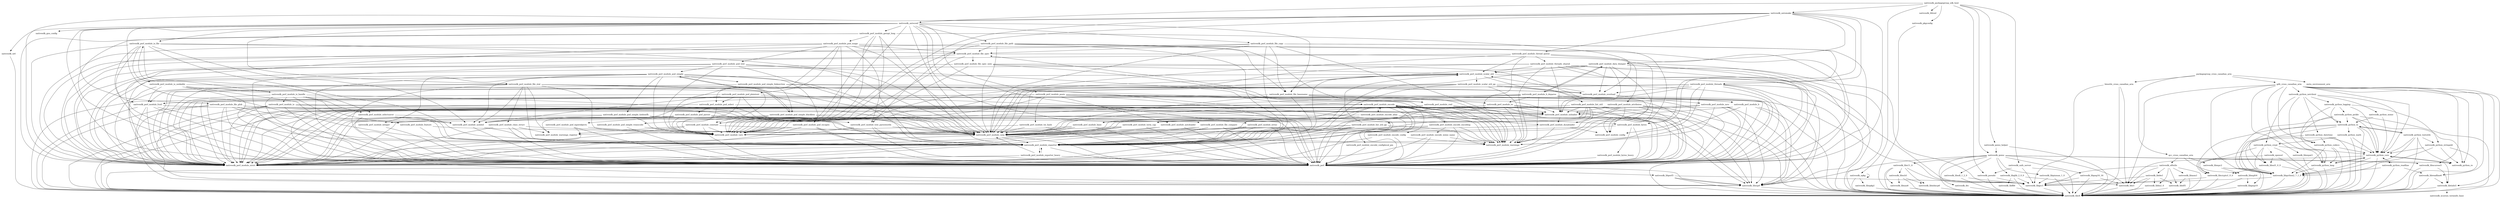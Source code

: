 digraph depends {
    node [shape=plaintext]
binutils_cross_canadian_arm -> nativesdk_libc6;
binutils_cross_canadian_arm -> nativesdk_libgcc1;
binutils_cross_canadian_arm -> nativesdk_libz1;
gcc_cross_canadian_arm -> nativesdk_elfutils;
gcc_cross_canadian_arm -> nativesdk_libmpc2;
gcc_cross_canadian_arm -> nativesdk_libmpfr4;
gdb_cross_canadian_arm -> nativesdk_libc6;
gdb_cross_canadian_arm -> nativesdk_libexpat1;
gdb_cross_canadian_arm -> nativesdk_libncurses5;
gdb_cross_canadian_arm -> nativesdk_libpython2_7_1_0;
gdb_cross_canadian_arm -> nativesdk_libreadline6;
gdb_cross_canadian_arm -> nativesdk_libtinfo5;
gdb_cross_canadian_arm -> nativesdk_libz1;
gdb_cross_canadian_arm -> nativesdk_python_codecs;
gdb_cross_canadian_arm -> nativesdk_python_core;
gdb_cross_canadian_arm -> nativesdk_python_lang;
gdb_cross_canadian_arm -> nativesdk_python_netclient;
gdb_cross_canadian_arm -> nativesdk_python_re;
nativesdk_autoconf -> nativesdk_gnu_config;
nativesdk_autoconf -> nativesdk_m4;
nativesdk_autoconf -> nativesdk_perl;
nativesdk_autoconf -> nativesdk_perl_module_carp;
nativesdk_autoconf -> nativesdk_perl_module_constant;
nativesdk_autoconf -> nativesdk_perl_module_errno;
nativesdk_autoconf -> nativesdk_perl_module_exporter;
nativesdk_autoconf -> nativesdk_perl_module_file_basename;
nativesdk_autoconf -> nativesdk_perl_module_file_compare;
nativesdk_autoconf -> nativesdk_perl_module_file_copy;
nativesdk_autoconf -> nativesdk_perl_module_file_glob;
nativesdk_autoconf -> nativesdk_perl_module_file_path;
nativesdk_autoconf -> nativesdk_perl_module_file_stat;
nativesdk_autoconf -> nativesdk_perl_module_getopt_long;
nativesdk_autoconf -> nativesdk_perl_module_io_file;
nativesdk_autoconf -> nativesdk_perl_module_posix;
nativesdk_automake -> nativesdk_autoconf;
nativesdk_automake -> nativesdk_perl;
nativesdk_automake -> nativesdk_perl_module_bytes;
nativesdk_automake -> nativesdk_perl_module_data_dumper;
nativesdk_automake -> nativesdk_perl_module_strict;
nativesdk_automake -> nativesdk_perl_module_text_parsewords;
nativesdk_automake -> nativesdk_perl_module_thread_queue;
nativesdk_automake -> nativesdk_perl_module_threads;
nativesdk_automake -> nativesdk_perl_module_vars;
nativesdk_dtc -> nativesdk_libc6;
nativesdk_elfutils -> nativesdk_libasm1;
nativesdk_elfutils -> nativesdk_libbz2_0;
nativesdk_elfutils -> nativesdk_libc6;
nativesdk_elfutils -> nativesdk_libdw1;
nativesdk_elfutils -> nativesdk_libelf1;
nativesdk_elfutils -> nativesdk_libgcc1;
nativesdk_elfutils -> nativesdk_libz1;
nativesdk_libasm1 -> nativesdk_libc6;
nativesdk_libasm1 -> nativesdk_libelf1;
nativesdk_libbz2_0 -> nativesdk_libc6;
nativesdk_libcrypto1_0_0 -> nativesdk_libc6;
nativesdk_libcrypto1_0_0 -> nativesdk_libgcc1;
nativesdk_libdw1 -> nativesdk_libbz2_0;
nativesdk_libdw1 -> nativesdk_libc6;
nativesdk_libdw1 -> nativesdk_libelf1;
nativesdk_libdw1 -> nativesdk_libgcc1;
nativesdk_libdw1 -> nativesdk_libz1;
nativesdk_libelf1 -> nativesdk_libc6;
nativesdk_libexpat1 -> nativesdk_libc6;
nativesdk_libffi6 -> nativesdk_libc6;
nativesdk_libgcc1 -> nativesdk_libc6;
nativesdk_libglib_2_0_0 -> nativesdk_libc6;
nativesdk_libglib_2_0_0 -> nativesdk_libffi6;
nativesdk_libglib_2_0_0 -> nativesdk_libgcc1;
nativesdk_libglib_2_0_0 -> nativesdk_libz1;
nativesdk_libgmp10 -> nativesdk_libc6;
nativesdk_libmpc2 -> nativesdk_libc6;
nativesdk_libmpc2 -> nativesdk_libgmp10;
nativesdk_libmpc2 -> nativesdk_libmpfr4;
nativesdk_libmpfr4 -> nativesdk_libc6;
nativesdk_libmpfr4 -> nativesdk_libgmp10;
nativesdk_libncurses5 -> nativesdk_libc6;
nativesdk_libncurses5 -> nativesdk_libtinfo5;
nativesdk_libopkg1 -> nativesdk_libc6;
nativesdk_libperl5 -> nativesdk_libc6;
nativesdk_libperl5 -> nativesdk_libgcc1;
nativesdk_libperl5 -> nativesdk_libssp0;
nativesdk_libpixman_1_0 -> nativesdk_libc6;
nativesdk_libpixman_1_0 -> nativesdk_libgcc1;
nativesdk_libpng16_16 -> nativesdk_libc6;
nativesdk_libpng16_16 -> nativesdk_libgcc1;
nativesdk_libpng16_16 -> nativesdk_libz1;
nativesdk_libpython2_7_1_0 -> nativesdk_libc6;
nativesdk_libpython2_7_1_0 -> nativesdk_libgcc1;
nativesdk_libreadline6 -> nativesdk_libc6;
nativesdk_libreadline6 -> nativesdk_libtinfo5;
nativesdk_libsdl_1_2_0 -> nativesdk_libc6;
nativesdk_libsdl_1_2_0 -> nativesdk_libgcc1;
nativesdk_libssl1_0_0 -> nativesdk_libc6;
nativesdk_libssl1_0_0 -> nativesdk_libcrypto1_0_0;
nativesdk_libssp0 -> nativesdk_libc6;
nativesdk_libtinfo5 -> nativesdk_libc6;
nativesdk_libtinfo5 -> nativesdk_ncurses_terminfo_base [style=dotted];
nativesdk_libx11_6 -> nativesdk_libc6;
nativesdk_libx11_6 -> nativesdk_libgcc1;
nativesdk_libx11_6 -> nativesdk_libxau6;
nativesdk_libx11_6 -> nativesdk_libxcb1;
nativesdk_libx11_6 -> nativesdk_libxdmcp6;
nativesdk_libxau6 -> nativesdk_libc6;
nativesdk_libxcb1 -> nativesdk_libc6;
nativesdk_libxcb1 -> nativesdk_libxau6;
nativesdk_libxcb1 -> nativesdk_libxdmcp6;
nativesdk_libxdmcp6 -> nativesdk_libc6;
nativesdk_libz1 -> nativesdk_libc6;
nativesdk_m4 -> nativesdk_libc6;
nativesdk_openssl -> nativesdk_libc6;
nativesdk_openssl -> nativesdk_libcrypto1_0_0;
nativesdk_openssl -> nativesdk_libssl1_0_0;
nativesdk_opkg -> nativesdk_libc6;
nativesdk_opkg -> nativesdk_libopkg1;
nativesdk_opkg -> nativesdk_opkg;
nativesdk_packagegroup_sdk_host -> nativesdk_autoconf;
nativesdk_packagegroup_sdk_host -> nativesdk_automake;
nativesdk_packagegroup_sdk_host -> nativesdk_libtool;
nativesdk_packagegroup_sdk_host -> nativesdk_opkg;
nativesdk_packagegroup_sdk_host -> nativesdk_pkgconfig;
nativesdk_packagegroup_sdk_host -> nativesdk_pseudo;
nativesdk_packagegroup_sdk_host -> nativesdk_qemu;
nativesdk_packagegroup_sdk_host -> nativesdk_qemu_helper;
nativesdk_packagegroup_sdk_host -> nativesdk_unfs_server;
nativesdk_perl -> nativesdk_libc6;
nativesdk_perl -> nativesdk_libperl5;
nativesdk_perl -> nativesdk_libssp0;
nativesdk_perl_module_attributes -> nativesdk_libc6;
nativesdk_perl_module_attributes -> nativesdk_libssp0;
nativesdk_perl_module_attributes -> nativesdk_perl;
nativesdk_perl_module_attributes -> nativesdk_perl_module_carp;
nativesdk_perl_module_attributes -> nativesdk_perl_module_exporter;
nativesdk_perl_module_attributes -> nativesdk_perl_module_strict;
nativesdk_perl_module_attributes -> nativesdk_perl_module_warnings;
nativesdk_perl_module_attributes -> nativesdk_perl_module_xsloader;
nativesdk_perl_module_autoloader -> nativesdk_perl;
nativesdk_perl_module_autoloader -> nativesdk_perl_module_carp;
nativesdk_perl_module_autoloader -> nativesdk_perl_module_strict;
nativesdk_perl_module_b -> nativesdk_libc6;
nativesdk_perl_module_b -> nativesdk_libssp0;
nativesdk_perl_module_b -> nativesdk_perl;
nativesdk_perl_module_b -> nativesdk_perl_module_exporter;
nativesdk_perl_module_b -> nativesdk_perl_module_strict;
nativesdk_perl_module_b -> nativesdk_perl_module_xsloader;
nativesdk_perl_module_b_deparse -> nativesdk_perl;
nativesdk_perl_module_b_deparse -> nativesdk_perl_module_b;
nativesdk_perl_module_b_deparse -> nativesdk_perl_module_carp;
nativesdk_perl_module_b_deparse -> nativesdk_perl_module_data_dumper;
nativesdk_perl_module_b_deparse -> nativesdk_perl_module_re;
nativesdk_perl_module_b_deparse -> nativesdk_perl_module_strict;
nativesdk_perl_module_b_deparse -> nativesdk_perl_module_vars;
nativesdk_perl_module_b_deparse -> nativesdk_perl_module_warnings;
nativesdk_perl_module_base -> nativesdk_perl;
nativesdk_perl_module_base -> nativesdk_perl_module_carp;
nativesdk_perl_module_base -> nativesdk_perl_module_strict;
nativesdk_perl_module_base -> nativesdk_perl_module_vars;
nativesdk_perl_module_bytes -> nativesdk_perl;
nativesdk_perl_module_bytes -> nativesdk_perl_module_bytes_heavy;
nativesdk_perl_module_bytes -> nativesdk_perl_module_carp;
nativesdk_perl_module_bytes_heavy -> nativesdk_perl;
nativesdk_perl_module_carp -> nativesdk_perl;
nativesdk_perl_module_carp -> nativesdk_perl_module_exporter;
nativesdk_perl_module_carp -> nativesdk_perl_module_strict;
nativesdk_perl_module_carp -> nativesdk_perl_module_warnings;
nativesdk_perl_module_class_struct -> nativesdk_perl;
nativesdk_perl_module_class_struct -> nativesdk_perl_module_carp;
nativesdk_perl_module_class_struct -> nativesdk_perl_module_exporter;
nativesdk_perl_module_class_struct -> nativesdk_perl_module_strict;
nativesdk_perl_module_class_struct -> nativesdk_perl_module_warnings_register;
nativesdk_perl_module_constant -> nativesdk_perl;
nativesdk_perl_module_constant -> nativesdk_perl_module_carp;
nativesdk_perl_module_constant -> nativesdk_perl_module_strict;
nativesdk_perl_module_constant -> nativesdk_perl_module_vars;
nativesdk_perl_module_constant -> nativesdk_perl_module_warnings_register;
nativesdk_perl_module_cwd -> nativesdk_libc6;
nativesdk_perl_module_cwd -> nativesdk_libssp0;
nativesdk_perl_module_cwd -> nativesdk_perl;
nativesdk_perl_module_cwd -> nativesdk_perl_module_dynaloader;
nativesdk_perl_module_cwd -> nativesdk_perl_module_exporter;
nativesdk_perl_module_cwd -> nativesdk_perl_module_file_spec;
nativesdk_perl_module_cwd -> nativesdk_perl_module_strict;
nativesdk_perl_module_cwd -> nativesdk_perl_module_vars;
nativesdk_perl_module_cwd -> nativesdk_perl_module_xsloader;
nativesdk_perl_module_data_dumper -> nativesdk_libc6;
nativesdk_perl_module_data_dumper -> nativesdk_libssp0;
nativesdk_perl_module_data_dumper -> nativesdk_perl;
nativesdk_perl_module_data_dumper -> nativesdk_perl_module_b_deparse;
nativesdk_perl_module_data_dumper -> nativesdk_perl_module_carp;
nativesdk_perl_module_data_dumper -> nativesdk_perl_module_config;
nativesdk_perl_module_data_dumper -> nativesdk_perl_module_exporter;
nativesdk_perl_module_data_dumper -> nativesdk_perl_module_overload;
nativesdk_perl_module_data_dumper -> nativesdk_perl_module_scalar_util;
nativesdk_perl_module_data_dumper -> nativesdk_perl_module_xsloader;
nativesdk_perl_module_dynaloader -> nativesdk_perl;
nativesdk_perl_module_dynaloader -> nativesdk_perl_module_carp;
nativesdk_perl_module_dynaloader -> nativesdk_perl_module_config;
nativesdk_perl_module_encode -> nativesdk_libc6;
nativesdk_perl_module_encode -> nativesdk_libssp0;
nativesdk_perl_module_encode -> nativesdk_perl;
nativesdk_perl_module_encode -> nativesdk_perl_module_base;
nativesdk_perl_module_encode -> nativesdk_perl_module_bytes;
nativesdk_perl_module_encode -> nativesdk_perl_module_carp;
nativesdk_perl_module_encode -> nativesdk_perl_module_encode_alias;
nativesdk_perl_module_encode -> nativesdk_perl_module_encode_config;
nativesdk_perl_module_encode -> nativesdk_perl_module_encode_configlocal_pm;
nativesdk_perl_module_encode -> nativesdk_perl_module_encode_encoding;
nativesdk_perl_module_encode -> nativesdk_perl_module_exporter;
nativesdk_perl_module_encode -> nativesdk_perl_module_strict;
nativesdk_perl_module_encode -> nativesdk_perl_module_warnings;
nativesdk_perl_module_encode -> nativesdk_perl_module_xsloader;
nativesdk_perl_module_encode_alias -> nativesdk_perl;
nativesdk_perl_module_encode_alias -> nativesdk_perl_module_base;
nativesdk_perl_module_encode_alias -> nativesdk_perl_module_encode;
nativesdk_perl_module_encode_alias -> nativesdk_perl_module_strict;
nativesdk_perl_module_encode_alias -> nativesdk_perl_module_warnings;
nativesdk_perl_module_encode_config -> nativesdk_perl;
nativesdk_perl_module_encode_config -> nativesdk_perl_module_strict;
nativesdk_perl_module_encode_config -> nativesdk_perl_module_warnings;
nativesdk_perl_module_encode_configlocal_pm -> nativesdk_perl;
nativesdk_perl_module_encode_encoding -> nativesdk_perl;
nativesdk_perl_module_encode_encoding -> nativesdk_perl_module_carp;
nativesdk_perl_module_encode_encoding -> nativesdk_perl_module_encode;
nativesdk_perl_module_encode_encoding -> nativesdk_perl_module_encode_mime_name;
nativesdk_perl_module_encode_encoding -> nativesdk_perl_module_strict;
nativesdk_perl_module_encode_encoding -> nativesdk_perl_module_warnings;
nativesdk_perl_module_encode_mime_name -> nativesdk_perl;
nativesdk_perl_module_encode_mime_name -> nativesdk_perl_module_strict;
nativesdk_perl_module_encode_mime_name -> nativesdk_perl_module_warnings;
nativesdk_perl_module_errno -> nativesdk_perl;
nativesdk_perl_module_errno -> nativesdk_perl_module_carp;
nativesdk_perl_module_errno -> nativesdk_perl_module_exporter;
nativesdk_perl_module_errno -> nativesdk_perl_module_strict;
nativesdk_perl_module_exporter -> nativesdk_perl;
nativesdk_perl_module_exporter -> nativesdk_perl_module_exporter_heavy;
nativesdk_perl_module_exporter_heavy -> nativesdk_perl;
nativesdk_perl_module_exporter_heavy -> nativesdk_perl_module_carp;
nativesdk_perl_module_exporter_heavy -> nativesdk_perl_module_exporter;
nativesdk_perl_module_exporter_heavy -> nativesdk_perl_module_strict;
nativesdk_perl_module_fcntl -> nativesdk_libc6;
nativesdk_perl_module_fcntl -> nativesdk_libssp0;
nativesdk_perl_module_fcntl -> nativesdk_perl;
nativesdk_perl_module_fcntl -> nativesdk_perl_module_exporter;
nativesdk_perl_module_fcntl -> nativesdk_perl_module_strict;
nativesdk_perl_module_fcntl -> nativesdk_perl_module_xsloader;
nativesdk_perl_module_feature -> nativesdk_perl;
nativesdk_perl_module_feature -> nativesdk_perl_module_carp;
nativesdk_perl_module_file_basename -> nativesdk_perl;
nativesdk_perl_module_file_basename -> nativesdk_perl_module_carp;
nativesdk_perl_module_file_basename -> nativesdk_perl_module_exporter;
nativesdk_perl_module_file_basename -> nativesdk_perl_module_re;
nativesdk_perl_module_file_basename -> nativesdk_perl_module_strict;
nativesdk_perl_module_file_basename -> nativesdk_perl_module_warnings;
nativesdk_perl_module_file_compare -> nativesdk_perl;
nativesdk_perl_module_file_compare -> nativesdk_perl_module_carp;
nativesdk_perl_module_file_compare -> nativesdk_perl_module_exporter;
nativesdk_perl_module_file_compare -> nativesdk_perl_module_strict;
nativesdk_perl_module_file_compare -> nativesdk_perl_module_warnings;
nativesdk_perl_module_file_copy -> nativesdk_perl;
nativesdk_perl_module_file_copy -> nativesdk_perl_module_carp;
nativesdk_perl_module_file_copy -> nativesdk_perl_module_config;
nativesdk_perl_module_file_copy -> nativesdk_perl_module_exporter;
nativesdk_perl_module_file_copy -> nativesdk_perl_module_file_basename;
nativesdk_perl_module_file_copy -> nativesdk_perl_module_file_spec;
nativesdk_perl_module_file_copy -> nativesdk_perl_module_strict;
nativesdk_perl_module_file_copy -> nativesdk_perl_module_warnings;
nativesdk_perl_module_file_glob -> nativesdk_libc6;
nativesdk_perl_module_file_glob -> nativesdk_libssp0;
nativesdk_perl_module_file_glob -> nativesdk_perl;
nativesdk_perl_module_file_glob -> nativesdk_perl_module_exporter;
nativesdk_perl_module_file_glob -> nativesdk_perl_module_feature;
nativesdk_perl_module_file_glob -> nativesdk_perl_module_strict;
nativesdk_perl_module_file_glob -> nativesdk_perl_module_text_parsewords;
nativesdk_perl_module_file_glob -> nativesdk_perl_module_xsloader;
nativesdk_perl_module_file_path -> nativesdk_perl;
nativesdk_perl_module_file_path -> nativesdk_perl_module_carp;
nativesdk_perl_module_file_path -> nativesdk_perl_module_cwd;
nativesdk_perl_module_file_path -> nativesdk_perl_module_exporter;
nativesdk_perl_module_file_path -> nativesdk_perl_module_file_basename;
nativesdk_perl_module_file_path -> nativesdk_perl_module_file_spec;
nativesdk_perl_module_file_path -> nativesdk_perl_module_strict;
nativesdk_perl_module_file_path -> nativesdk_perl_module_vars;
nativesdk_perl_module_file_spec -> nativesdk_perl;
nativesdk_perl_module_file_spec -> nativesdk_perl_module_file_spec_unix;
nativesdk_perl_module_file_spec -> nativesdk_perl_module_strict;
nativesdk_perl_module_file_spec -> nativesdk_perl_module_vars;
nativesdk_perl_module_file_spec_unix -> nativesdk_perl;
nativesdk_perl_module_file_spec_unix -> nativesdk_perl_module_cwd;
nativesdk_perl_module_file_spec_unix -> nativesdk_perl_module_scalar_util;
nativesdk_perl_module_file_spec_unix -> nativesdk_perl_module_strict;
nativesdk_perl_module_file_spec_unix -> nativesdk_perl_module_vars;
nativesdk_perl_module_file_stat -> nativesdk_perl;
nativesdk_perl_module_file_stat -> nativesdk_perl_module_carp;
nativesdk_perl_module_file_stat -> nativesdk_perl_module_class_struct;
nativesdk_perl_module_file_stat -> nativesdk_perl_module_constant;
nativesdk_perl_module_file_stat -> nativesdk_perl_module_exporter;
nativesdk_perl_module_file_stat -> nativesdk_perl_module_fcntl;
nativesdk_perl_module_file_stat -> nativesdk_perl_module_overload;
nativesdk_perl_module_file_stat -> nativesdk_perl_module_strict;
nativesdk_perl_module_file_stat -> nativesdk_perl_module_symbol;
nativesdk_perl_module_file_stat -> nativesdk_perl_module_vars;
nativesdk_perl_module_file_stat -> nativesdk_perl_module_warnings;
nativesdk_perl_module_file_stat -> nativesdk_perl_module_warnings_register;
nativesdk_perl_module_getopt_long -> nativesdk_perl;
nativesdk_perl_module_getopt_long -> nativesdk_perl_module_constant;
nativesdk_perl_module_getopt_long -> nativesdk_perl_module_exporter;
nativesdk_perl_module_getopt_long -> nativesdk_perl_module_overload;
nativesdk_perl_module_getopt_long -> nativesdk_perl_module_pod_usage;
nativesdk_perl_module_getopt_long -> nativesdk_perl_module_strict;
nativesdk_perl_module_getopt_long -> nativesdk_perl_module_text_parsewords;
nativesdk_perl_module_getopt_long -> nativesdk_perl_module_vars;
nativesdk_perl_module_integer -> nativesdk_perl;
nativesdk_perl_module_io -> nativesdk_libc6;
nativesdk_perl_module_io -> nativesdk_libssp0;
nativesdk_perl_module_io -> nativesdk_perl;
nativesdk_perl_module_io -> nativesdk_perl_module_carp;
nativesdk_perl_module_io -> nativesdk_perl_module_strict;
nativesdk_perl_module_io -> nativesdk_perl_module_warnings;
nativesdk_perl_module_io -> nativesdk_perl_module_xsloader;
nativesdk_perl_module_io_file -> nativesdk_perl;
nativesdk_perl_module_io_file -> nativesdk_perl_module_carp;
nativesdk_perl_module_io_file -> nativesdk_perl_module_exporter;
nativesdk_perl_module_io_file -> nativesdk_perl_module_fcntl;
nativesdk_perl_module_io_file -> nativesdk_perl_module_file_spec;
nativesdk_perl_module_io_file -> nativesdk_perl_module_io_seekable;
nativesdk_perl_module_io_file -> nativesdk_perl_module_selectsaver;
nativesdk_perl_module_io_file -> nativesdk_perl_module_strict;
nativesdk_perl_module_io_file -> nativesdk_perl_module_symbol;
nativesdk_perl_module_io_handle -> nativesdk_perl;
nativesdk_perl_module_io_handle -> nativesdk_perl_module_carp;
nativesdk_perl_module_io_handle -> nativesdk_perl_module_exporter;
nativesdk_perl_module_io_handle -> nativesdk_perl_module_io;
nativesdk_perl_module_io_handle -> nativesdk_perl_module_io_file;
nativesdk_perl_module_io_handle -> nativesdk_perl_module_selectsaver;
nativesdk_perl_module_io_handle -> nativesdk_perl_module_strict;
nativesdk_perl_module_io_handle -> nativesdk_perl_module_symbol;
nativesdk_perl_module_io_seekable -> nativesdk_perl;
nativesdk_perl_module_io_seekable -> nativesdk_perl_module_carp;
nativesdk_perl_module_io_seekable -> nativesdk_perl_module_exporter;
nativesdk_perl_module_io_seekable -> nativesdk_perl_module_fcntl;
nativesdk_perl_module_io_seekable -> nativesdk_perl_module_io_handle;
nativesdk_perl_module_io_seekable -> nativesdk_perl_module_strict;
nativesdk_perl_module_list_util -> nativesdk_libc6;
nativesdk_perl_module_list_util -> nativesdk_libssp0;
nativesdk_perl_module_list_util -> nativesdk_perl;
nativesdk_perl_module_list_util -> nativesdk_perl_module_dynaloader;
nativesdk_perl_module_list_util -> nativesdk_perl_module_exporter;
nativesdk_perl_module_list_util -> nativesdk_perl_module_list_util_pp;
nativesdk_perl_module_list_util -> nativesdk_perl_module_strict;
nativesdk_perl_module_list_util -> nativesdk_perl_module_vars;
nativesdk_perl_module_list_util -> nativesdk_perl_module_xsloader;
nativesdk_perl_module_list_util_pp -> nativesdk_perl;
nativesdk_perl_module_list_util_pp -> nativesdk_perl_module_carp;
nativesdk_perl_module_list_util_pp -> nativesdk_perl_module_exporter;
nativesdk_perl_module_list_util_pp -> nativesdk_perl_module_scalar_util;
nativesdk_perl_module_list_util_pp -> nativesdk_perl_module_strict;
nativesdk_perl_module_list_util_pp -> nativesdk_perl_module_vars;
nativesdk_perl_module_list_util_pp -> nativesdk_perl_module_warnings;
nativesdk_perl_module_mro -> nativesdk_libc6;
nativesdk_perl_module_mro -> nativesdk_libssp0;
nativesdk_perl_module_mro -> nativesdk_perl;
nativesdk_perl_module_mro -> nativesdk_perl_module_strict;
nativesdk_perl_module_mro -> nativesdk_perl_module_warnings;
nativesdk_perl_module_mro -> nativesdk_perl_module_xsloader;
nativesdk_perl_module_overload -> nativesdk_perl;
nativesdk_perl_module_overload -> nativesdk_perl_module_mro;
nativesdk_perl_module_overload -> nativesdk_perl_module_scalar_util;
nativesdk_perl_module_overload -> nativesdk_perl_module_warnings_register;
nativesdk_perl_module_pod_escapes -> nativesdk_perl;
nativesdk_perl_module_pod_escapes -> nativesdk_perl_module_exporter;
nativesdk_perl_module_pod_escapes -> nativesdk_perl_module_strict;
nativesdk_perl_module_pod_escapes -> nativesdk_perl_module_vars;
nativesdk_perl_module_pod_inputobjects -> nativesdk_perl;
nativesdk_perl_module_pod_inputobjects -> nativesdk_perl_module_strict;
nativesdk_perl_module_pod_inputobjects -> nativesdk_perl_module_vars;
nativesdk_perl_module_pod_parser -> nativesdk_perl;
nativesdk_perl_module_pod_parser -> nativesdk_perl_module_carp;
nativesdk_perl_module_pod_parser -> nativesdk_perl_module_exporter;
nativesdk_perl_module_pod_parser -> nativesdk_perl_module_pod_inputobjects;
nativesdk_perl_module_pod_parser -> nativesdk_perl_module_strict;
nativesdk_perl_module_pod_parser -> nativesdk_perl_module_symbol;
nativesdk_perl_module_pod_parser -> nativesdk_perl_module_vars;
nativesdk_perl_module_pod_plaintext -> nativesdk_perl;
nativesdk_perl_module_pod_plaintext -> nativesdk_perl_module_carp;
nativesdk_perl_module_pod_plaintext -> nativesdk_perl_module_pod_select;
nativesdk_perl_module_pod_plaintext -> nativesdk_perl_module_strict;
nativesdk_perl_module_pod_plaintext -> nativesdk_perl_module_symbol;
nativesdk_perl_module_pod_plaintext -> nativesdk_perl_module_vars;
nativesdk_perl_module_pod_select -> nativesdk_perl;
nativesdk_perl_module_pod_select -> nativesdk_perl_module_carp;
nativesdk_perl_module_pod_select -> nativesdk_perl_module_pod_parser;
nativesdk_perl_module_pod_select -> nativesdk_perl_module_strict;
nativesdk_perl_module_pod_select -> nativesdk_perl_module_vars;
nativesdk_perl_module_pod_simple -> nativesdk_perl;
nativesdk_perl_module_pod_simple -> nativesdk_perl_module_carp;
nativesdk_perl_module_pod_simple -> nativesdk_perl_module_integer;
nativesdk_perl_module_pod_simple -> nativesdk_perl_module_pod_escapes;
nativesdk_perl_module_pod_simple -> nativesdk_perl_module_pod_simple_blackbox;
nativesdk_perl_module_pod_simple -> nativesdk_perl_module_pod_simple_linksection;
nativesdk_perl_module_pod_simple -> nativesdk_perl_module_pod_simple_tiedoutfh;
nativesdk_perl_module_pod_simple -> nativesdk_perl_module_strict;
nativesdk_perl_module_pod_simple -> nativesdk_perl_module_symbol;
nativesdk_perl_module_pod_simple -> nativesdk_perl_module_vars;
nativesdk_perl_module_pod_simple_blackbox -> nativesdk_perl;
nativesdk_perl_module_pod_simple_blackbox -> nativesdk_perl_module_carp;
nativesdk_perl_module_pod_simple_blackbox -> nativesdk_perl_module_integer;
nativesdk_perl_module_pod_simple_blackbox -> nativesdk_perl_module_pod_simple;
nativesdk_perl_module_pod_simple_blackbox -> nativesdk_perl_module_pod_simple_transcode;
nativesdk_perl_module_pod_simple_blackbox -> nativesdk_perl_module_strict;
nativesdk_perl_module_pod_simple_blackbox -> nativesdk_perl_module_vars;
nativesdk_perl_module_pod_simple_linksection -> nativesdk_perl;
nativesdk_perl_module_pod_simple_linksection -> nativesdk_perl_module_overload;
nativesdk_perl_module_pod_simple_linksection -> nativesdk_perl_module_pod_simple_blackbox;
nativesdk_perl_module_pod_simple_linksection -> nativesdk_perl_module_strict;
nativesdk_perl_module_pod_simple_linksection -> nativesdk_perl_module_vars;
nativesdk_perl_module_pod_simple_tiedoutfh -> nativesdk_perl;
nativesdk_perl_module_pod_simple_tiedoutfh -> nativesdk_perl_module_carp;
nativesdk_perl_module_pod_simple_tiedoutfh -> nativesdk_perl_module_strict;
nativesdk_perl_module_pod_simple_tiedoutfh -> nativesdk_perl_module_symbol;
nativesdk_perl_module_pod_simple_tiedoutfh -> nativesdk_perl_module_vars;
nativesdk_perl_module_pod_simple_transcode -> nativesdk_perl;
nativesdk_perl_module_pod_simple_transcode -> nativesdk_perl_module_vars;
nativesdk_perl_module_pod_text -> nativesdk_perl;
nativesdk_perl_module_pod_text -> nativesdk_perl_module_carp;
nativesdk_perl_module_pod_text -> nativesdk_perl_module_encode;
nativesdk_perl_module_pod_text -> nativesdk_perl_module_exporter;
nativesdk_perl_module_pod_text -> nativesdk_perl_module_pod_simple;
nativesdk_perl_module_pod_text -> nativesdk_perl_module_strict;
nativesdk_perl_module_pod_text -> nativesdk_perl_module_vars;
nativesdk_perl_module_pod_usage -> nativesdk_perl;
nativesdk_perl_module_pod_usage -> nativesdk_perl_module_carp;
nativesdk_perl_module_pod_usage -> nativesdk_perl_module_config;
nativesdk_perl_module_pod_usage -> nativesdk_perl_module_exporter;
nativesdk_perl_module_pod_usage -> nativesdk_perl_module_file_spec;
nativesdk_perl_module_pod_usage -> nativesdk_perl_module_pod_plaintext;
nativesdk_perl_module_pod_usage -> nativesdk_perl_module_pod_select;
nativesdk_perl_module_pod_usage -> nativesdk_perl_module_pod_text;
nativesdk_perl_module_pod_usage -> nativesdk_perl_module_strict;
nativesdk_perl_module_pod_usage -> nativesdk_perl_module_vars;
nativesdk_perl_module_posix -> nativesdk_libc6;
nativesdk_perl_module_posix -> nativesdk_libgcc1;
nativesdk_perl_module_posix -> nativesdk_libssp0;
nativesdk_perl_module_posix -> nativesdk_perl;
nativesdk_perl_module_posix -> nativesdk_perl_module_autoloader;
nativesdk_perl_module_posix -> nativesdk_perl_module_exporter;
nativesdk_perl_module_posix -> nativesdk_perl_module_fcntl;
nativesdk_perl_module_posix -> nativesdk_perl_module_strict;
nativesdk_perl_module_posix -> nativesdk_perl_module_tie_hash;
nativesdk_perl_module_posix -> nativesdk_perl_module_vars;
nativesdk_perl_module_posix -> nativesdk_perl_module_warnings;
nativesdk_perl_module_posix -> nativesdk_perl_module_xsloader;
nativesdk_perl_module_re -> nativesdk_libc6;
nativesdk_perl_module_re -> nativesdk_libssp0;
nativesdk_perl_module_re -> nativesdk_perl;
nativesdk_perl_module_re -> nativesdk_perl_module_carp;
nativesdk_perl_module_re -> nativesdk_perl_module_exporter;
nativesdk_perl_module_re -> nativesdk_perl_module_strict;
nativesdk_perl_module_re -> nativesdk_perl_module_term_cap;
nativesdk_perl_module_re -> nativesdk_perl_module_warnings;
nativesdk_perl_module_re -> nativesdk_perl_module_xsloader;
nativesdk_perl_module_scalar_util -> nativesdk_perl;
nativesdk_perl_module_scalar_util -> nativesdk_perl_module_carp;
nativesdk_perl_module_scalar_util -> nativesdk_perl_module_exporter;
nativesdk_perl_module_scalar_util -> nativesdk_perl_module_list_util;
nativesdk_perl_module_scalar_util -> nativesdk_perl_module_scalar_util_pp;
nativesdk_perl_module_scalar_util -> nativesdk_perl_module_strict;
nativesdk_perl_module_scalar_util -> nativesdk_perl_module_vars;
nativesdk_perl_module_scalar_util_pp -> nativesdk_perl;
nativesdk_perl_module_scalar_util_pp -> nativesdk_perl_module_b;
nativesdk_perl_module_scalar_util_pp -> nativesdk_perl_module_exporter;
nativesdk_perl_module_scalar_util_pp -> nativesdk_perl_module_overload;
nativesdk_perl_module_scalar_util_pp -> nativesdk_perl_module_strict;
nativesdk_perl_module_scalar_util_pp -> nativesdk_perl_module_vars;
nativesdk_perl_module_scalar_util_pp -> nativesdk_perl_module_warnings;
nativesdk_perl_module_selectsaver -> nativesdk_perl;
nativesdk_perl_module_selectsaver -> nativesdk_perl_module_carp;
nativesdk_perl_module_selectsaver -> nativesdk_perl_module_symbol;
nativesdk_perl_module_symbol -> nativesdk_perl;
nativesdk_perl_module_symbol -> nativesdk_perl_module_exporter;
nativesdk_perl_module_term_cap -> nativesdk_perl;
nativesdk_perl_module_term_cap -> nativesdk_perl_module_carp;
nativesdk_perl_module_term_cap -> nativesdk_perl_module_strict;
nativesdk_perl_module_term_cap -> nativesdk_perl_module_vars;
nativesdk_perl_module_text_parsewords -> nativesdk_perl;
nativesdk_perl_module_text_parsewords -> nativesdk_perl_module_carp;
nativesdk_perl_module_text_parsewords -> nativesdk_perl_module_exporter;
nativesdk_perl_module_text_parsewords -> nativesdk_perl_module_strict;
nativesdk_perl_module_thread_queue -> nativesdk_perl;
nativesdk_perl_module_thread_queue -> nativesdk_perl_module_attributes;
nativesdk_perl_module_thread_queue -> nativesdk_perl_module_carp;
nativesdk_perl_module_thread_queue -> nativesdk_perl_module_scalar_util;
nativesdk_perl_module_thread_queue -> nativesdk_perl_module_strict;
nativesdk_perl_module_thread_queue -> nativesdk_perl_module_threads_shared;
nativesdk_perl_module_thread_queue -> nativesdk_perl_module_warnings;
nativesdk_perl_module_threads -> nativesdk_libc6;
nativesdk_perl_module_threads -> nativesdk_libgcc1;
nativesdk_perl_module_threads -> nativesdk_libssp0;
nativesdk_perl_module_threads -> nativesdk_perl;
nativesdk_perl_module_threads -> nativesdk_perl_module_carp;
nativesdk_perl_module_threads -> nativesdk_perl_module_config;
nativesdk_perl_module_threads -> nativesdk_perl_module_overload;
nativesdk_perl_module_threads -> nativesdk_perl_module_strict;
nativesdk_perl_module_threads -> nativesdk_perl_module_warnings;
nativesdk_perl_module_threads -> nativesdk_perl_module_xsloader;
nativesdk_perl_module_threads_shared -> nativesdk_libc6;
nativesdk_perl_module_threads_shared -> nativesdk_libgcc1;
nativesdk_perl_module_threads_shared -> nativesdk_libssp0;
nativesdk_perl_module_threads_shared -> nativesdk_perl;
nativesdk_perl_module_threads_shared -> nativesdk_perl_module_carp;
nativesdk_perl_module_threads_shared -> nativesdk_perl_module_scalar_util;
nativesdk_perl_module_threads_shared -> nativesdk_perl_module_strict;
nativesdk_perl_module_threads_shared -> nativesdk_perl_module_warnings;
nativesdk_perl_module_threads_shared -> nativesdk_perl_module_xsloader;
nativesdk_perl_module_tie_hash -> nativesdk_perl;
nativesdk_perl_module_tie_hash -> nativesdk_perl_module_carp;
nativesdk_perl_module_tie_hash -> nativesdk_perl_module_warnings_register;
nativesdk_perl_module_xsloader -> nativesdk_perl;
nativesdk_perl_module_xsloader -> nativesdk_perl_module_carp;
nativesdk_perl_module_xsloader -> nativesdk_perl_module_dynaloader;
nativesdk_pkgconfig -> nativesdk_libc6;
nativesdk_pseudo -> nativesdk_libc6;
nativesdk_pseudo -> nativesdk_libgcc1;
nativesdk_python_codecs -> nativesdk_libc6;
nativesdk_python_codecs -> nativesdk_libpython2_7_1_0;
nativesdk_python_codecs -> nativesdk_python_core;
nativesdk_python_codecs -> nativesdk_python_lang;
nativesdk_python_core -> nativesdk_libc6;
nativesdk_python_core -> nativesdk_libpython2_7_1_0;
nativesdk_python_core -> nativesdk_libz1;
nativesdk_python_core -> nativesdk_python_lang;
nativesdk_python_core -> nativesdk_python_re;
nativesdk_python_core -> nativesdk_python_readline [style=dotted];
nativesdk_python_crypt -> nativesdk_libc6;
nativesdk_python_crypt -> nativesdk_libcrypto1_0_0;
nativesdk_python_crypt -> nativesdk_libpython2_7_1_0;
nativesdk_python_crypt -> nativesdk_libssl1_0_0;
nativesdk_python_crypt -> nativesdk_openssl [style=dotted];
nativesdk_python_crypt -> nativesdk_python_core;
nativesdk_python_datetime -> nativesdk_libc6;
nativesdk_python_datetime -> nativesdk_libpython2_7_1_0;
nativesdk_python_datetime -> nativesdk_python_codecs;
nativesdk_python_datetime -> nativesdk_python_core;
nativesdk_python_io -> nativesdk_libc6;
nativesdk_python_io -> nativesdk_libcrypto1_0_0;
nativesdk_python_io -> nativesdk_libpython2_7_1_0;
nativesdk_python_io -> nativesdk_libssl1_0_0;
nativesdk_python_io -> nativesdk_python_core;
nativesdk_python_io -> nativesdk_python_math;
nativesdk_python_io -> nativesdk_python_textutils;
nativesdk_python_lang -> nativesdk_libc6;
nativesdk_python_lang -> nativesdk_libpython2_7_1_0;
nativesdk_python_lang -> nativesdk_python_core;
nativesdk_python_logging -> nativesdk_python_core;
nativesdk_python_logging -> nativesdk_python_io;
nativesdk_python_logging -> nativesdk_python_lang;
nativesdk_python_logging -> nativesdk_python_pickle;
nativesdk_python_logging -> nativesdk_python_stringold;
nativesdk_python_math -> nativesdk_libc6;
nativesdk_python_math -> nativesdk_libpython2_7_1_0;
nativesdk_python_math -> nativesdk_python_core;
nativesdk_python_math -> nativesdk_python_crypt;
nativesdk_python_mime -> nativesdk_python_core;
nativesdk_python_mime -> nativesdk_python_io;
nativesdk_python_netclient -> nativesdk_python_core;
nativesdk_python_netclient -> nativesdk_python_crypt;
nativesdk_python_netclient -> nativesdk_python_datetime;
nativesdk_python_netclient -> nativesdk_python_io;
nativesdk_python_netclient -> nativesdk_python_lang;
nativesdk_python_netclient -> nativesdk_python_logging;
nativesdk_python_netclient -> nativesdk_python_mime;
nativesdk_python_pickle -> nativesdk_libc6;
nativesdk_python_pickle -> nativesdk_libpython2_7_1_0;
nativesdk_python_pickle -> nativesdk_python_codecs;
nativesdk_python_pickle -> nativesdk_python_core;
nativesdk_python_pickle -> nativesdk_python_io;
nativesdk_python_pickle -> nativesdk_python_re;
nativesdk_python_re -> nativesdk_python_core;
nativesdk_python_readline -> nativesdk_libc6;
nativesdk_python_readline -> nativesdk_libpython2_7_1_0;
nativesdk_python_readline -> nativesdk_libreadline6;
nativesdk_python_readline -> nativesdk_python_core;
nativesdk_python_stringold -> nativesdk_libc6;
nativesdk_python_stringold -> nativesdk_libpython2_7_1_0;
nativesdk_python_stringold -> nativesdk_python_core;
nativesdk_python_stringold -> nativesdk_python_re;
nativesdk_python_textutils -> nativesdk_libc6;
nativesdk_python_textutils -> nativesdk_libpython2_7_1_0;
nativesdk_python_textutils -> nativesdk_python_core;
nativesdk_python_textutils -> nativesdk_python_io;
nativesdk_python_textutils -> nativesdk_python_re;
nativesdk_python_textutils -> nativesdk_python_stringold;
nativesdk_qemu -> nativesdk_dtc;
nativesdk_qemu -> nativesdk_libc6;
nativesdk_qemu -> nativesdk_libglib_2_0_0;
nativesdk_qemu -> nativesdk_libncurses5;
nativesdk_qemu -> nativesdk_libpixman_1_0;
nativesdk_qemu -> nativesdk_libpng16_16;
nativesdk_qemu -> nativesdk_libsdl_1_2_0;
nativesdk_qemu -> nativesdk_libssp0;
nativesdk_qemu -> nativesdk_libtinfo5;
nativesdk_qemu -> nativesdk_libx11_6;
nativesdk_qemu -> nativesdk_libz1;
nativesdk_qemu_helper -> nativesdk_libc6;
nativesdk_qemu_helper -> nativesdk_qemu;
nativesdk_unfs_server -> nativesdk_libc6;
nativesdk_unfs_server -> nativesdk_libgcc1;
nativesdk_unfs_server -> nativesdk_pseudo;
packagegroup_cross_canadian_arm -> binutils_cross_canadian_arm;
packagegroup_cross_canadian_arm -> gcc_cross_canadian_arm;
packagegroup_cross_canadian_arm -> gdb_cross_canadian_arm;
packagegroup_cross_canadian_arm -> meta_environment_arm;
}
